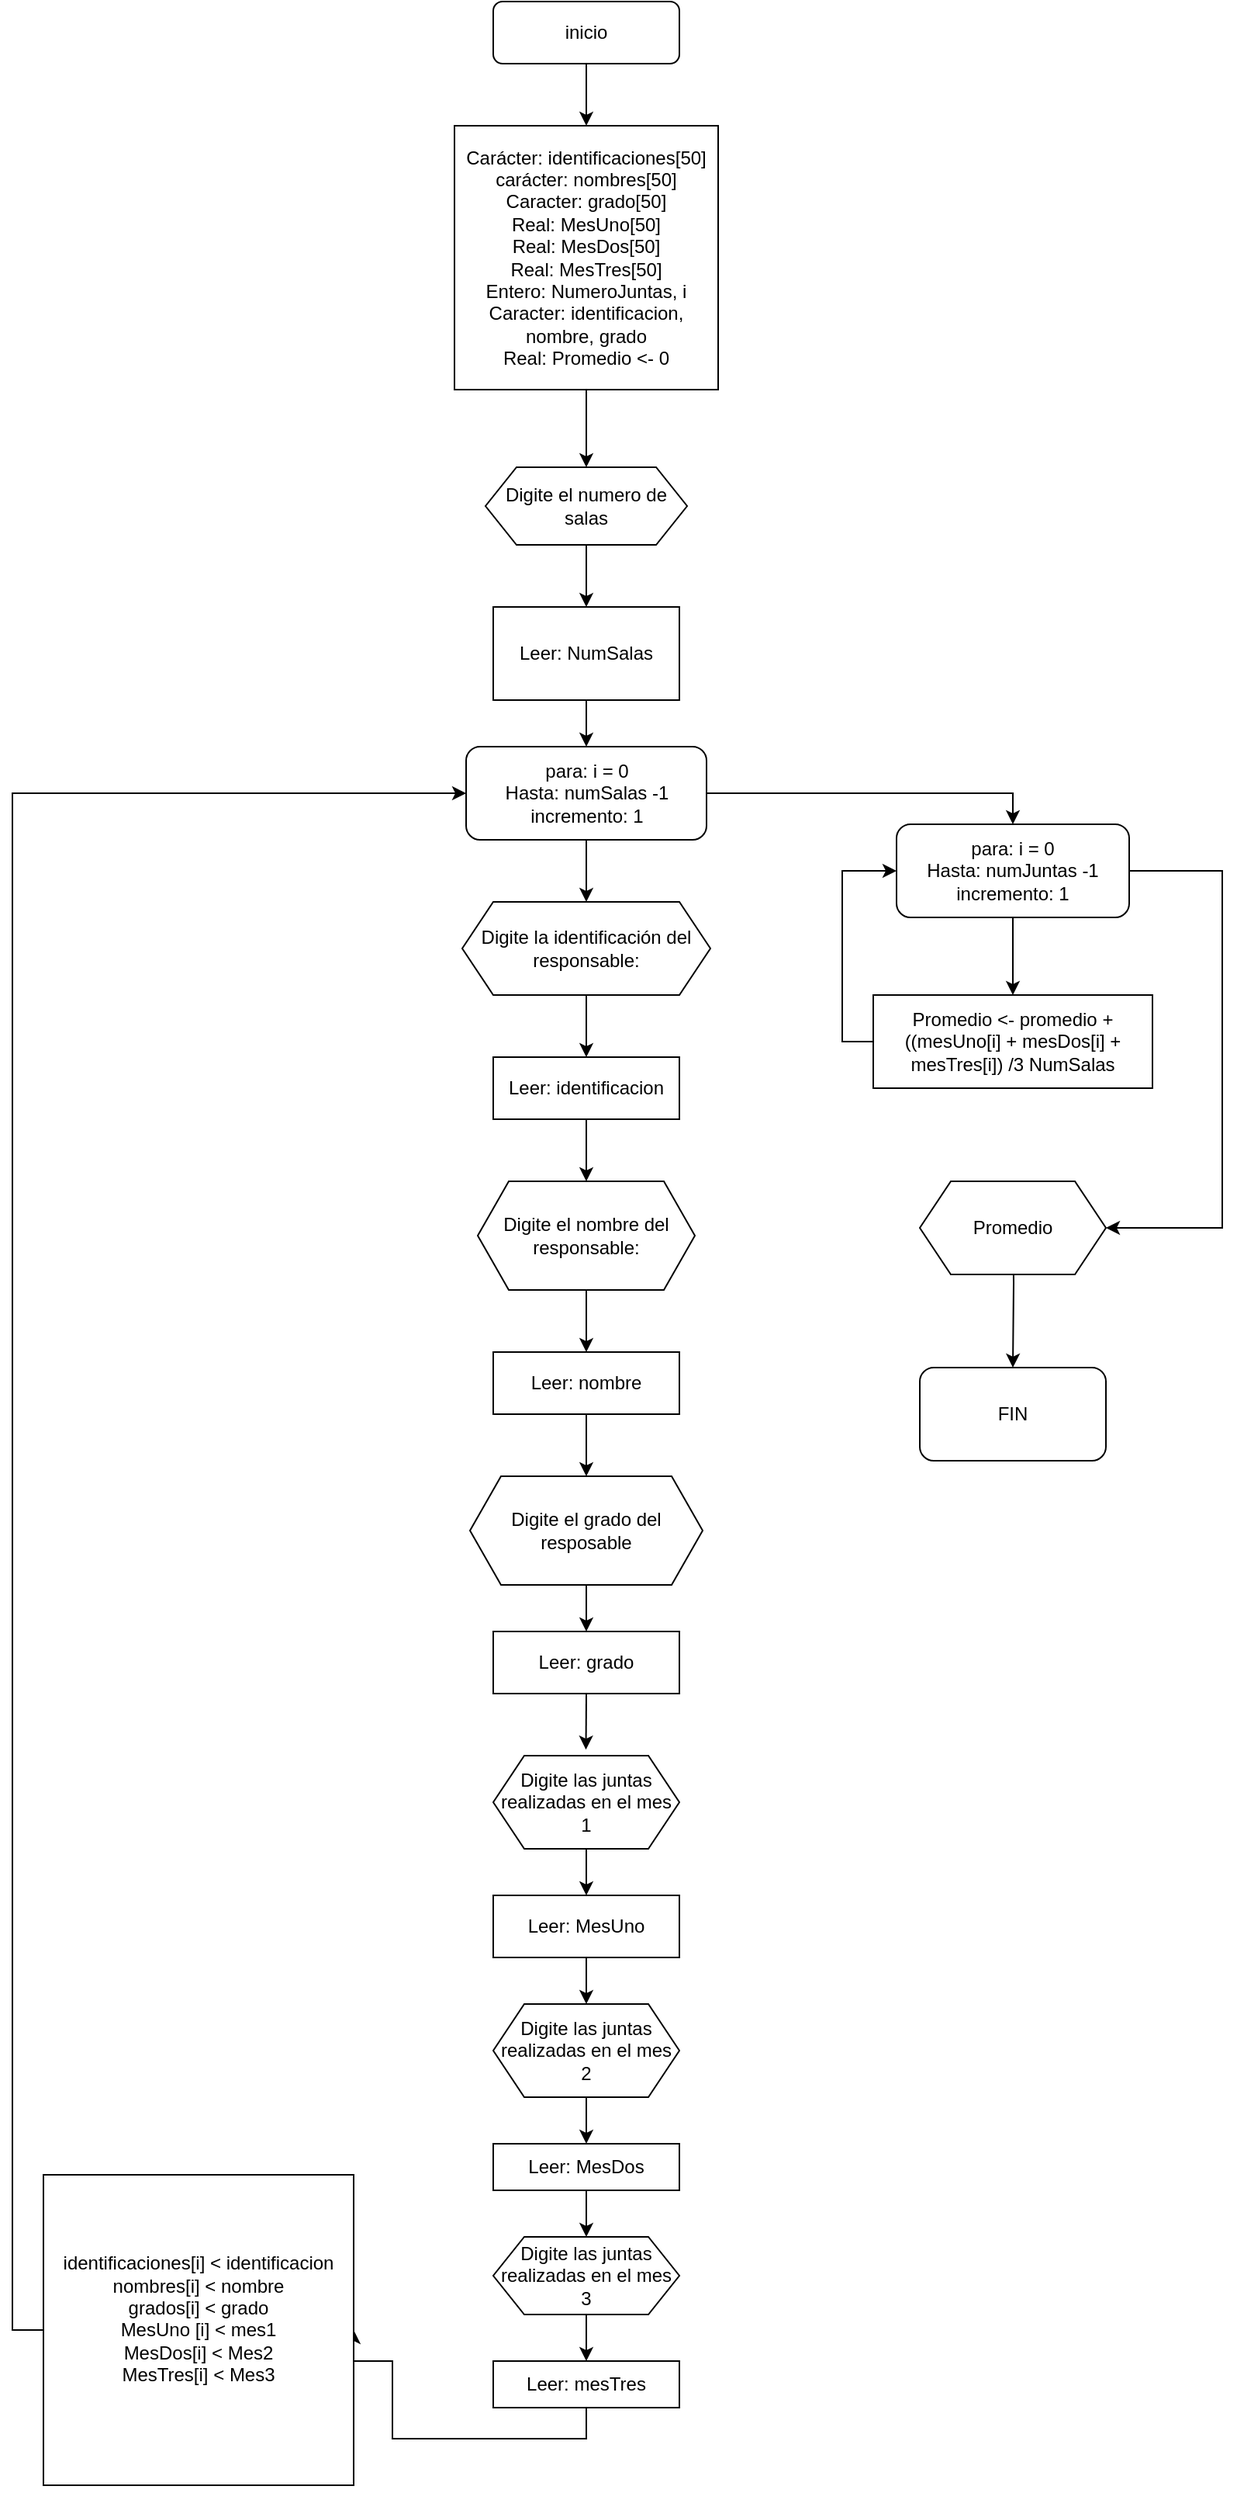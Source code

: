 <mxfile version="21.3.2" type="device">
  <diagram id="THj4gJ25oC7ob0KT7ZGH" name="Página-1">
    <mxGraphModel dx="1674" dy="806" grid="1" gridSize="10" guides="1" tooltips="1" connect="1" arrows="1" fold="1" page="1" pageScale="1" pageWidth="827" pageHeight="1169" math="0" shadow="0">
      <root>
        <mxCell id="0" />
        <mxCell id="1" parent="0" />
        <object label="&lt;font style=&quot;vertical-align: inherit;&quot;&gt;&lt;font style=&quot;vertical-align: inherit;&quot;&gt;inicio&lt;br&gt;&lt;/font&gt;&lt;/font&gt;" id="vQnAJmZcu6oh7RGxQMJQ-1">
          <mxCell style="rounded=1;whiteSpace=wrap;html=1;" parent="1" vertex="1">
            <mxGeometry x="330" y="30" width="120" height="40" as="geometry" />
          </mxCell>
        </object>
        <mxCell id="vQnAJmZcu6oh7RGxQMJQ-2" value="" style="endArrow=classic;html=1;rounded=0;exitX=0.5;exitY=1;exitDx=0;exitDy=0;" parent="1" source="vQnAJmZcu6oh7RGxQMJQ-1" edge="1">
          <mxGeometry width="50" height="50" relative="1" as="geometry">
            <mxPoint x="400" y="180" as="sourcePoint" />
            <mxPoint x="390" y="110" as="targetPoint" />
          </mxGeometry>
        </mxCell>
        <mxCell id="vQnAJmZcu6oh7RGxQMJQ-3" value="&lt;font style=&quot;vertical-align: inherit;&quot;&gt;&lt;font style=&quot;vertical-align: inherit;&quot;&gt;&lt;font style=&quot;vertical-align: inherit;&quot;&gt;&lt;font style=&quot;vertical-align: inherit;&quot;&gt;&lt;font style=&quot;vertical-align: inherit;&quot;&gt;&lt;font style=&quot;vertical-align: inherit;&quot;&gt;&lt;br&gt;&lt;br&gt;&lt;font style=&quot;vertical-align: inherit;&quot;&gt;&lt;font style=&quot;vertical-align: inherit;&quot;&gt;&lt;br&gt;&lt;font style=&quot;vertical-align: inherit;&quot;&gt;&lt;font style=&quot;vertical-align: inherit;&quot;&gt;Carácter: identificaciones[50] &lt;/font&gt;&lt;/font&gt;&lt;/font&gt;&lt;/font&gt;&lt;/font&gt;&lt;/font&gt;&lt;br&gt;&lt;font style=&quot;vertical-align: inherit;&quot;&gt;&lt;font style=&quot;vertical-align: inherit;&quot;&gt;&lt;font style=&quot;vertical-align: inherit;&quot;&gt;&lt;font style=&quot;vertical-align: inherit;&quot;&gt;&lt;font style=&quot;vertical-align: inherit;&quot;&gt;&lt;font style=&quot;vertical-align: inherit;&quot;&gt;carácter: nombres[50&lt;/font&gt;&lt;/font&gt;&lt;/font&gt;&lt;/font&gt;&lt;/font&gt;&lt;/font&gt;&lt;font style=&quot;vertical-align: inherit;&quot;&gt;&lt;font style=&quot;vertical-align: inherit;&quot;&gt;&lt;font style=&quot;vertical-align: inherit;&quot;&gt;&lt;font style=&quot;vertical-align: inherit;&quot;&gt;&lt;font style=&quot;vertical-align: inherit;&quot;&gt;&lt;font style=&quot;vertical-align: inherit;&quot;&gt;] &lt;/font&gt;&lt;/font&gt;&lt;/font&gt;&lt;/font&gt;&lt;br&gt;&lt;/font&gt;&lt;/font&gt;&lt;font style=&quot;vertical-align: inherit;&quot;&gt;&lt;font style=&quot;vertical-align: inherit;&quot;&gt;&lt;font style=&quot;vertical-align: inherit;&quot;&gt;&lt;font style=&quot;vertical-align: inherit;&quot;&gt;&lt;font style=&quot;vertical-align: inherit;&quot;&gt;&lt;font style=&quot;vertical-align: inherit;&quot;&gt;Caracter: grado[50] &lt;/font&gt;&lt;/font&gt;&lt;/font&gt;&lt;/font&gt;&lt;br&gt;&lt;font style=&quot;vertical-align: inherit;&quot;&gt;&lt;font style=&quot;vertical-align: inherit;&quot;&gt;&lt;font style=&quot;vertical-align: inherit;&quot;&gt;&lt;font style=&quot;vertical-align: inherit;&quot;&gt;Real: MesUno[50] &lt;/font&gt;&lt;/font&gt;&lt;/font&gt;&lt;/font&gt;&lt;br&gt;&lt;font style=&quot;vertical-align: inherit;&quot;&gt;&lt;font style=&quot;vertical-align: inherit;&quot;&gt;&lt;font style=&quot;vertical-align: inherit;&quot;&gt;&lt;font style=&quot;vertical-align: inherit;&quot;&gt;Real: MesDos[50] &lt;/font&gt;&lt;/font&gt;&lt;/font&gt;&lt;/font&gt;&lt;br&gt;&lt;font style=&quot;vertical-align: inherit;&quot;&gt;&lt;font style=&quot;vertical-align: inherit;&quot;&gt;&lt;font style=&quot;vertical-align: inherit;&quot;&gt;&lt;font style=&quot;vertical-align: inherit;&quot;&gt;Real: MesTres[50] &lt;/font&gt;&lt;/font&gt;&lt;/font&gt;&lt;/font&gt;&lt;br&gt;&lt;font style=&quot;vertical-align: inherit;&quot;&gt;&lt;font style=&quot;vertical-align: inherit;&quot;&gt;&lt;font style=&quot;vertical-align: inherit;&quot;&gt;&lt;font style=&quot;vertical-align: inherit;&quot;&gt;Entero: NumeroJuntas, i&lt;/font&gt;&lt;/font&gt;&lt;/font&gt;&lt;/font&gt;&lt;br&gt;&lt;font style=&quot;vertical-align: inherit;&quot;&gt;&lt;font style=&quot;vertical-align: inherit;&quot;&gt;&lt;font style=&quot;vertical-align: inherit;&quot;&gt;&lt;font style=&quot;vertical-align: inherit;&quot;&gt;Caracter: identificacion, nombre, grado&lt;/font&gt;&lt;/font&gt;&lt;/font&gt;&lt;/font&gt;&lt;br&gt;&lt;font style=&quot;vertical-align: inherit;&quot;&gt;&lt;font style=&quot;vertical-align: inherit;&quot;&gt;&lt;font style=&quot;vertical-align: inherit;&quot;&gt;&lt;font style=&quot;vertical-align: inherit;&quot;&gt;Real: Promedio &amp;lt;- 0&lt;/font&gt;&lt;/font&gt;&lt;/font&gt;&lt;/font&gt;&lt;br&gt;&lt;br&gt;&lt;br&gt;&lt;/font&gt;&lt;/font&gt;&lt;br&gt;&lt;/font&gt;&lt;/font&gt;&lt;/font&gt;&lt;/font&gt;" style="whiteSpace=wrap;html=1;aspect=fixed;" parent="1" vertex="1">
          <mxGeometry x="305" y="110" width="170" height="170" as="geometry" />
        </mxCell>
        <mxCell id="vQnAJmZcu6oh7RGxQMJQ-5" value="" style="endArrow=classic;html=1;rounded=0;exitX=0.5;exitY=1;exitDx=0;exitDy=0;" parent="1" source="vQnAJmZcu6oh7RGxQMJQ-3" edge="1">
          <mxGeometry width="50" height="50" relative="1" as="geometry">
            <mxPoint x="430" y="400" as="sourcePoint" />
            <mxPoint x="390" y="330" as="targetPoint" />
          </mxGeometry>
        </mxCell>
        <mxCell id="vQnAJmZcu6oh7RGxQMJQ-11" value="" style="edgeStyle=orthogonalEdgeStyle;rounded=0;orthogonalLoop=1;jettySize=auto;html=1;" parent="1" source="vQnAJmZcu6oh7RGxQMJQ-9" target="vQnAJmZcu6oh7RGxQMJQ-10" edge="1">
          <mxGeometry relative="1" as="geometry" />
        </mxCell>
        <mxCell id="vQnAJmZcu6oh7RGxQMJQ-9" value="&lt;font style=&quot;vertical-align: inherit;&quot;&gt;&lt;font style=&quot;vertical-align: inherit;&quot;&gt;Digite el numero de salas&lt;/font&gt;&lt;/font&gt;" style="shape=hexagon;perimeter=hexagonPerimeter2;whiteSpace=wrap;html=1;fixedSize=1;" parent="1" vertex="1">
          <mxGeometry x="325" y="330" width="130" height="50" as="geometry" />
        </mxCell>
        <mxCell id="vQnAJmZcu6oh7RGxQMJQ-13" value="" style="edgeStyle=orthogonalEdgeStyle;rounded=0;orthogonalLoop=1;jettySize=auto;html=1;" parent="1" source="vQnAJmZcu6oh7RGxQMJQ-10" target="vQnAJmZcu6oh7RGxQMJQ-12" edge="1">
          <mxGeometry relative="1" as="geometry" />
        </mxCell>
        <mxCell id="vQnAJmZcu6oh7RGxQMJQ-10" value="&lt;font style=&quot;vertical-align: inherit;&quot;&gt;&lt;font style=&quot;vertical-align: inherit;&quot;&gt;Leer: NumSalas&lt;/font&gt;&lt;/font&gt;" style="whiteSpace=wrap;html=1;" parent="1" vertex="1">
          <mxGeometry x="330" y="420" width="120" height="60" as="geometry" />
        </mxCell>
        <mxCell id="vQnAJmZcu6oh7RGxQMJQ-50" style="edgeStyle=orthogonalEdgeStyle;rounded=0;orthogonalLoop=1;jettySize=auto;html=1;exitX=1;exitY=0.5;exitDx=0;exitDy=0;entryX=0.5;entryY=0;entryDx=0;entryDy=0;" parent="1" source="vQnAJmZcu6oh7RGxQMJQ-12" target="vQnAJmZcu6oh7RGxQMJQ-49" edge="1">
          <mxGeometry relative="1" as="geometry" />
        </mxCell>
        <mxCell id="vQnAJmZcu6oh7RGxQMJQ-12" value="&lt;font style=&quot;vertical-align: inherit;&quot;&gt;&lt;font style=&quot;vertical-align: inherit;&quot;&gt;&lt;font style=&quot;vertical-align: inherit;&quot;&gt;&lt;font style=&quot;vertical-align: inherit;&quot;&gt;&lt;font style=&quot;vertical-align: inherit;&quot;&gt;&lt;font style=&quot;vertical-align: inherit;&quot;&gt;para: i = 0 &lt;/font&gt;&lt;/font&gt;&lt;/font&gt;&lt;/font&gt;&lt;br&gt;&lt;font style=&quot;vertical-align: inherit;&quot;&gt;&lt;font style=&quot;vertical-align: inherit;&quot;&gt;&lt;font style=&quot;vertical-align: inherit;&quot;&gt;&lt;font style=&quot;vertical-align: inherit;&quot;&gt;Hasta: numSalas -1&lt;br&gt;incremento: 1&lt;br&gt;&lt;/font&gt;&lt;/font&gt;&lt;/font&gt;&lt;/font&gt;&lt;/font&gt;&lt;/font&gt;" style="rounded=1;whiteSpace=wrap;html=1;" parent="1" vertex="1">
          <mxGeometry x="312.5" y="510" width="155" height="60" as="geometry" />
        </mxCell>
        <mxCell id="vQnAJmZcu6oh7RGxQMJQ-20" value="" style="edgeStyle=orthogonalEdgeStyle;rounded=0;orthogonalLoop=1;jettySize=auto;html=1;" parent="1" source="vQnAJmZcu6oh7RGxQMJQ-14" target="vQnAJmZcu6oh7RGxQMJQ-19" edge="1">
          <mxGeometry relative="1" as="geometry" />
        </mxCell>
        <mxCell id="vQnAJmZcu6oh7RGxQMJQ-14" value="&lt;font style=&quot;vertical-align: inherit;&quot;&gt;&lt;font style=&quot;vertical-align: inherit;&quot;&gt;Digite la identificación del responsable:&lt;br&gt;&lt;/font&gt;&lt;/font&gt;" style="shape=hexagon;perimeter=hexagonPerimeter2;whiteSpace=wrap;html=1;fixedSize=1;" parent="1" vertex="1">
          <mxGeometry x="310" y="610" width="160" height="60" as="geometry" />
        </mxCell>
        <mxCell id="vQnAJmZcu6oh7RGxQMJQ-15" value="" style="endArrow=classic;html=1;rounded=0;entryX=0.5;entryY=0;entryDx=0;entryDy=0;exitX=0.5;exitY=1;exitDx=0;exitDy=0;" parent="1" source="vQnAJmZcu6oh7RGxQMJQ-12" target="vQnAJmZcu6oh7RGxQMJQ-14" edge="1">
          <mxGeometry width="50" height="50" relative="1" as="geometry">
            <mxPoint x="389" y="609" as="sourcePoint" />
            <mxPoint x="439" y="559" as="targetPoint" />
          </mxGeometry>
        </mxCell>
        <mxCell id="vQnAJmZcu6oh7RGxQMJQ-22" style="edgeStyle=orthogonalEdgeStyle;rounded=0;orthogonalLoop=1;jettySize=auto;html=1;exitX=0.5;exitY=1;exitDx=0;exitDy=0;entryX=0.5;entryY=0;entryDx=0;entryDy=0;" parent="1" source="vQnAJmZcu6oh7RGxQMJQ-19" target="vQnAJmZcu6oh7RGxQMJQ-21" edge="1">
          <mxGeometry relative="1" as="geometry" />
        </mxCell>
        <mxCell id="vQnAJmZcu6oh7RGxQMJQ-19" value="&lt;font style=&quot;vertical-align: inherit;&quot;&gt;&lt;font style=&quot;vertical-align: inherit;&quot;&gt;Leer: identificacion&lt;/font&gt;&lt;/font&gt;" style="whiteSpace=wrap;html=1;" parent="1" vertex="1">
          <mxGeometry x="330" y="710" width="120" height="40" as="geometry" />
        </mxCell>
        <mxCell id="vQnAJmZcu6oh7RGxQMJQ-24" value="" style="edgeStyle=orthogonalEdgeStyle;rounded=0;orthogonalLoop=1;jettySize=auto;html=1;" parent="1" source="vQnAJmZcu6oh7RGxQMJQ-21" target="vQnAJmZcu6oh7RGxQMJQ-23" edge="1">
          <mxGeometry relative="1" as="geometry" />
        </mxCell>
        <mxCell id="vQnAJmZcu6oh7RGxQMJQ-21" value="&lt;font style=&quot;vertical-align: inherit;&quot;&gt;&lt;font style=&quot;vertical-align: inherit;&quot;&gt;Digite el nombre del responsable:&lt;/font&gt;&lt;/font&gt;" style="shape=hexagon;perimeter=hexagonPerimeter2;whiteSpace=wrap;html=1;fixedSize=1;" parent="1" vertex="1">
          <mxGeometry x="320" y="790" width="140" height="70" as="geometry" />
        </mxCell>
        <mxCell id="vQnAJmZcu6oh7RGxQMJQ-26" style="edgeStyle=orthogonalEdgeStyle;rounded=0;orthogonalLoop=1;jettySize=auto;html=1;exitX=0.5;exitY=1;exitDx=0;exitDy=0;entryX=0.5;entryY=0;entryDx=0;entryDy=0;" parent="1" source="vQnAJmZcu6oh7RGxQMJQ-23" target="vQnAJmZcu6oh7RGxQMJQ-25" edge="1">
          <mxGeometry relative="1" as="geometry" />
        </mxCell>
        <mxCell id="vQnAJmZcu6oh7RGxQMJQ-23" value="&lt;font style=&quot;vertical-align: inherit;&quot;&gt;&lt;font style=&quot;vertical-align: inherit;&quot;&gt;Leer: nombre&lt;/font&gt;&lt;/font&gt;" style="whiteSpace=wrap;html=1;" parent="1" vertex="1">
          <mxGeometry x="330" y="900" width="120" height="40" as="geometry" />
        </mxCell>
        <mxCell id="vQnAJmZcu6oh7RGxQMJQ-28" value="" style="edgeStyle=orthogonalEdgeStyle;rounded=0;orthogonalLoop=1;jettySize=auto;html=1;" parent="1" source="vQnAJmZcu6oh7RGxQMJQ-25" target="vQnAJmZcu6oh7RGxQMJQ-27" edge="1">
          <mxGeometry relative="1" as="geometry" />
        </mxCell>
        <mxCell id="vQnAJmZcu6oh7RGxQMJQ-25" value="&lt;font style=&quot;vertical-align: inherit;&quot;&gt;&lt;font style=&quot;vertical-align: inherit;&quot;&gt;Digite el grado del resposable&lt;/font&gt;&lt;/font&gt;" style="shape=hexagon;perimeter=hexagonPerimeter2;whiteSpace=wrap;html=1;fixedSize=1;" parent="1" vertex="1">
          <mxGeometry x="315" y="980" width="150" height="70" as="geometry" />
        </mxCell>
        <mxCell id="vQnAJmZcu6oh7RGxQMJQ-30" style="edgeStyle=orthogonalEdgeStyle;rounded=0;orthogonalLoop=1;jettySize=auto;html=1;exitX=0.5;exitY=1;exitDx=0;exitDy=0;entryX=0.498;entryY=-0.065;entryDx=0;entryDy=0;entryPerimeter=0;" parent="1" source="vQnAJmZcu6oh7RGxQMJQ-27" target="vQnAJmZcu6oh7RGxQMJQ-29" edge="1">
          <mxGeometry relative="1" as="geometry" />
        </mxCell>
        <mxCell id="vQnAJmZcu6oh7RGxQMJQ-27" value="&lt;font style=&quot;vertical-align: inherit;&quot;&gt;&lt;font style=&quot;vertical-align: inherit;&quot;&gt;Leer: grado&lt;/font&gt;&lt;/font&gt;" style="whiteSpace=wrap;html=1;" parent="1" vertex="1">
          <mxGeometry x="330" y="1080" width="120" height="40" as="geometry" />
        </mxCell>
        <mxCell id="vQnAJmZcu6oh7RGxQMJQ-32" value="" style="edgeStyle=orthogonalEdgeStyle;rounded=0;orthogonalLoop=1;jettySize=auto;html=1;" parent="1" source="vQnAJmZcu6oh7RGxQMJQ-29" target="vQnAJmZcu6oh7RGxQMJQ-31" edge="1">
          <mxGeometry relative="1" as="geometry" />
        </mxCell>
        <mxCell id="vQnAJmZcu6oh7RGxQMJQ-29" value="&lt;font style=&quot;vertical-align: inherit;&quot;&gt;&lt;font style=&quot;vertical-align: inherit;&quot;&gt;&lt;font style=&quot;vertical-align: inherit;&quot;&gt;&lt;font style=&quot;vertical-align: inherit;&quot;&gt;Digite las juntas realizadas en el mes 1&lt;/font&gt;&lt;/font&gt;&lt;/font&gt;&lt;/font&gt;" style="shape=hexagon;perimeter=hexagonPerimeter2;whiteSpace=wrap;html=1;fixedSize=1;" parent="1" vertex="1">
          <mxGeometry x="330" y="1160" width="120" height="60" as="geometry" />
        </mxCell>
        <mxCell id="vQnAJmZcu6oh7RGxQMJQ-34" style="edgeStyle=orthogonalEdgeStyle;rounded=0;orthogonalLoop=1;jettySize=auto;html=1;exitX=0.5;exitY=1;exitDx=0;exitDy=0;entryX=0.5;entryY=0;entryDx=0;entryDy=0;" parent="1" source="vQnAJmZcu6oh7RGxQMJQ-31" target="vQnAJmZcu6oh7RGxQMJQ-33" edge="1">
          <mxGeometry relative="1" as="geometry" />
        </mxCell>
        <mxCell id="vQnAJmZcu6oh7RGxQMJQ-31" value="&lt;font style=&quot;vertical-align: inherit;&quot;&gt;&lt;font style=&quot;vertical-align: inherit;&quot;&gt;Leer: MesUno&lt;/font&gt;&lt;/font&gt;" style="whiteSpace=wrap;html=1;" parent="1" vertex="1">
          <mxGeometry x="330" y="1250" width="120" height="40" as="geometry" />
        </mxCell>
        <mxCell id="vQnAJmZcu6oh7RGxQMJQ-39" value="" style="edgeStyle=orthogonalEdgeStyle;rounded=0;orthogonalLoop=1;jettySize=auto;html=1;" parent="1" source="vQnAJmZcu6oh7RGxQMJQ-33" target="vQnAJmZcu6oh7RGxQMJQ-38" edge="1">
          <mxGeometry relative="1" as="geometry" />
        </mxCell>
        <mxCell id="vQnAJmZcu6oh7RGxQMJQ-33" value="Digite las juntas realizadas en el mes 2" style="shape=hexagon;perimeter=hexagonPerimeter2;whiteSpace=wrap;html=1;fixedSize=1;" parent="1" vertex="1">
          <mxGeometry x="330" y="1320" width="120" height="60" as="geometry" />
        </mxCell>
        <mxCell id="vQnAJmZcu6oh7RGxQMJQ-41" style="edgeStyle=orthogonalEdgeStyle;rounded=0;orthogonalLoop=1;jettySize=auto;html=1;exitX=0.5;exitY=1;exitDx=0;exitDy=0;entryX=0.5;entryY=0;entryDx=0;entryDy=0;" parent="1" source="vQnAJmZcu6oh7RGxQMJQ-38" target="vQnAJmZcu6oh7RGxQMJQ-40" edge="1">
          <mxGeometry relative="1" as="geometry" />
        </mxCell>
        <mxCell id="vQnAJmZcu6oh7RGxQMJQ-38" value="&lt;font style=&quot;vertical-align: inherit;&quot;&gt;&lt;font style=&quot;vertical-align: inherit;&quot;&gt;Leer: MesDos&lt;/font&gt;&lt;/font&gt;" style="whiteSpace=wrap;html=1;" parent="1" vertex="1">
          <mxGeometry x="330" y="1410" width="120" height="30" as="geometry" />
        </mxCell>
        <mxCell id="vQnAJmZcu6oh7RGxQMJQ-43" value="" style="edgeStyle=orthogonalEdgeStyle;rounded=0;orthogonalLoop=1;jettySize=auto;html=1;" parent="1" source="vQnAJmZcu6oh7RGxQMJQ-40" target="vQnAJmZcu6oh7RGxQMJQ-42" edge="1">
          <mxGeometry relative="1" as="geometry" />
        </mxCell>
        <mxCell id="vQnAJmZcu6oh7RGxQMJQ-40" value="Digite las juntas realizadas en el mes 3" style="shape=hexagon;perimeter=hexagonPerimeter2;whiteSpace=wrap;html=1;fixedSize=1;" parent="1" vertex="1">
          <mxGeometry x="330" y="1470" width="120" height="50" as="geometry" />
        </mxCell>
        <mxCell id="vQnAJmZcu6oh7RGxQMJQ-46" style="edgeStyle=orthogonalEdgeStyle;rounded=0;orthogonalLoop=1;jettySize=auto;html=1;exitX=0.5;exitY=1;exitDx=0;exitDy=0;entryX=1;entryY=0.5;entryDx=0;entryDy=0;" parent="1" source="vQnAJmZcu6oh7RGxQMJQ-42" target="vQnAJmZcu6oh7RGxQMJQ-45" edge="1">
          <mxGeometry relative="1" as="geometry">
            <mxPoint x="320" y="1310" as="targetPoint" />
            <Array as="points">
              <mxPoint x="390" y="1600" />
              <mxPoint x="265" y="1600" />
              <mxPoint x="265" y="1550" />
            </Array>
          </mxGeometry>
        </mxCell>
        <mxCell id="vQnAJmZcu6oh7RGxQMJQ-42" value="&lt;font style=&quot;vertical-align: inherit;&quot;&gt;&lt;font style=&quot;vertical-align: inherit;&quot;&gt;Leer: mesTres&lt;/font&gt;&lt;/font&gt;" style="whiteSpace=wrap;html=1;" parent="1" vertex="1">
          <mxGeometry x="330" y="1550" width="120" height="30" as="geometry" />
        </mxCell>
        <mxCell id="vQnAJmZcu6oh7RGxQMJQ-44" style="edgeStyle=orthogonalEdgeStyle;rounded=0;orthogonalLoop=1;jettySize=auto;html=1;exitX=0.5;exitY=1;exitDx=0;exitDy=0;" parent="1" source="vQnAJmZcu6oh7RGxQMJQ-38" target="vQnAJmZcu6oh7RGxQMJQ-38" edge="1">
          <mxGeometry relative="1" as="geometry" />
        </mxCell>
        <mxCell id="vQnAJmZcu6oh7RGxQMJQ-48" style="edgeStyle=orthogonalEdgeStyle;rounded=0;orthogonalLoop=1;jettySize=auto;html=1;exitX=0;exitY=0.5;exitDx=0;exitDy=0;entryX=0;entryY=0.5;entryDx=0;entryDy=0;" parent="1" source="vQnAJmZcu6oh7RGxQMJQ-45" target="vQnAJmZcu6oh7RGxQMJQ-12" edge="1">
          <mxGeometry relative="1" as="geometry" />
        </mxCell>
        <mxCell id="vQnAJmZcu6oh7RGxQMJQ-45" value="&lt;font style=&quot;vertical-align: inherit;&quot;&gt;&lt;font style=&quot;vertical-align: inherit;&quot;&gt;&lt;font style=&quot;vertical-align: inherit;&quot;&gt;&lt;font style=&quot;vertical-align: inherit;&quot;&gt;&lt;font style=&quot;vertical-align: inherit;&quot;&gt;&lt;font style=&quot;vertical-align: inherit;&quot;&gt;&lt;font style=&quot;vertical-align: inherit;&quot;&gt;&lt;font style=&quot;vertical-align: inherit;&quot;&gt;identificaciones[i] &amp;lt; identificacion &lt;/font&gt;&lt;/font&gt;&lt;br&gt;&lt;font style=&quot;vertical-align: inherit;&quot;&gt;&lt;font style=&quot;vertical-align: inherit;&quot;&gt;nombres[i] &amp;lt; nombre &lt;/font&gt;&lt;/font&gt;&lt;br&gt;&lt;font style=&quot;vertical-align: inherit;&quot;&gt;&lt;font style=&quot;vertical-align: inherit;&quot;&gt;grados[i] &amp;lt; grado&lt;br&gt;&lt;/font&gt;&lt;/font&gt;&lt;font style=&quot;vertical-align: inherit;&quot;&gt;&lt;font style=&quot;vertical-align: inherit;&quot;&gt;MesUno [i] &amp;lt; mes1&lt;br&gt;&lt;/font&gt;&lt;/font&gt;&lt;font style=&quot;vertical-align: inherit;&quot;&gt;&lt;font style=&quot;vertical-align: inherit;&quot;&gt;MesDos[i] &amp;lt; Mes2&lt;br&gt;&lt;/font&gt;&lt;/font&gt;&lt;font style=&quot;vertical-align: inherit;&quot;&gt;&lt;font style=&quot;vertical-align: inherit;&quot;&gt;MesTres[i] &amp;lt; Mes3&lt;/font&gt;&lt;/font&gt;&lt;br&gt;&lt;br&gt;&lt;/font&gt;&lt;/font&gt;&lt;/font&gt;&lt;/font&gt;&lt;/font&gt;&lt;/font&gt;" style="whiteSpace=wrap;html=1;aspect=fixed;" parent="1" vertex="1">
          <mxGeometry x="40" y="1430" width="200" height="200" as="geometry" />
        </mxCell>
        <mxCell id="vQnAJmZcu6oh7RGxQMJQ-47" style="edgeStyle=orthogonalEdgeStyle;rounded=0;orthogonalLoop=1;jettySize=auto;html=1;exitX=0.5;exitY=1;exitDx=0;exitDy=0;" parent="1" source="vQnAJmZcu6oh7RGxQMJQ-45" target="vQnAJmZcu6oh7RGxQMJQ-45" edge="1">
          <mxGeometry relative="1" as="geometry" />
        </mxCell>
        <mxCell id="vQnAJmZcu6oh7RGxQMJQ-54" value="" style="edgeStyle=orthogonalEdgeStyle;rounded=0;orthogonalLoop=1;jettySize=auto;html=1;entryX=1;entryY=0.5;entryDx=0;entryDy=0;" parent="1" source="vQnAJmZcu6oh7RGxQMJQ-49" target="vQnAJmZcu6oh7RGxQMJQ-59" edge="1">
          <mxGeometry relative="1" as="geometry">
            <mxPoint x="725" y="780" as="targetPoint" />
            <Array as="points">
              <mxPoint x="800" y="590" />
              <mxPoint x="800" y="820" />
            </Array>
          </mxGeometry>
        </mxCell>
        <mxCell id="vQnAJmZcu6oh7RGxQMJQ-56" style="edgeStyle=orthogonalEdgeStyle;rounded=0;orthogonalLoop=1;jettySize=auto;html=1;exitX=0.5;exitY=1;exitDx=0;exitDy=0;entryX=0.5;entryY=0;entryDx=0;entryDy=0;" parent="1" source="vQnAJmZcu6oh7RGxQMJQ-49" target="vQnAJmZcu6oh7RGxQMJQ-51" edge="1">
          <mxGeometry relative="1" as="geometry">
            <Array as="points">
              <mxPoint x="665" y="610" />
              <mxPoint x="665" y="610" />
            </Array>
          </mxGeometry>
        </mxCell>
        <mxCell id="vQnAJmZcu6oh7RGxQMJQ-49" value="&lt;font style=&quot;vertical-align: inherit;&quot;&gt;para: i = 0&lt;/font&gt;&lt;br&gt;&lt;font style=&quot;vertical-align: inherit;&quot;&gt;Hasta: numJuntas -1&lt;br&gt;incremento: 1&lt;/font&gt;" style="rounded=1;whiteSpace=wrap;html=1;" parent="1" vertex="1">
          <mxGeometry x="590" y="560" width="150" height="60" as="geometry" />
        </mxCell>
        <mxCell id="vQnAJmZcu6oh7RGxQMJQ-61" style="edgeStyle=orthogonalEdgeStyle;rounded=0;orthogonalLoop=1;jettySize=auto;html=1;exitX=0;exitY=0.5;exitDx=0;exitDy=0;" parent="1" source="vQnAJmZcu6oh7RGxQMJQ-51" edge="1">
          <mxGeometry relative="1" as="geometry">
            <mxPoint x="590" y="590" as="targetPoint" />
            <Array as="points">
              <mxPoint x="555" y="700" />
              <mxPoint x="555" y="590" />
              <mxPoint x="590" y="590" />
            </Array>
          </mxGeometry>
        </mxCell>
        <mxCell id="vQnAJmZcu6oh7RGxQMJQ-51" value="Promedio &amp;lt;- promedio + ((mesUno[i] + mesDos[i] + mesTres[i]) /3 NumSalas" style="rounded=0;whiteSpace=wrap;html=1;" parent="1" vertex="1">
          <mxGeometry x="575" y="670" width="180" height="60" as="geometry" />
        </mxCell>
        <mxCell id="vQnAJmZcu6oh7RGxQMJQ-58" value="" style="edgeStyle=orthogonalEdgeStyle;rounded=0;orthogonalLoop=1;jettySize=auto;html=1;" parent="1" target="vQnAJmZcu6oh7RGxQMJQ-57" edge="1">
          <mxGeometry relative="1" as="geometry">
            <mxPoint x="665" y="800" as="sourcePoint" />
          </mxGeometry>
        </mxCell>
        <mxCell id="vQnAJmZcu6oh7RGxQMJQ-57" value="FIN" style="whiteSpace=wrap;html=1;rounded=1;" parent="1" vertex="1">
          <mxGeometry x="605" y="910" width="120" height="60" as="geometry" />
        </mxCell>
        <mxCell id="vQnAJmZcu6oh7RGxQMJQ-59" value="Promedio" style="shape=hexagon;perimeter=hexagonPerimeter2;whiteSpace=wrap;html=1;fixedSize=1;" parent="1" vertex="1">
          <mxGeometry x="605" y="790" width="120" height="60" as="geometry" />
        </mxCell>
      </root>
    </mxGraphModel>
  </diagram>
</mxfile>
